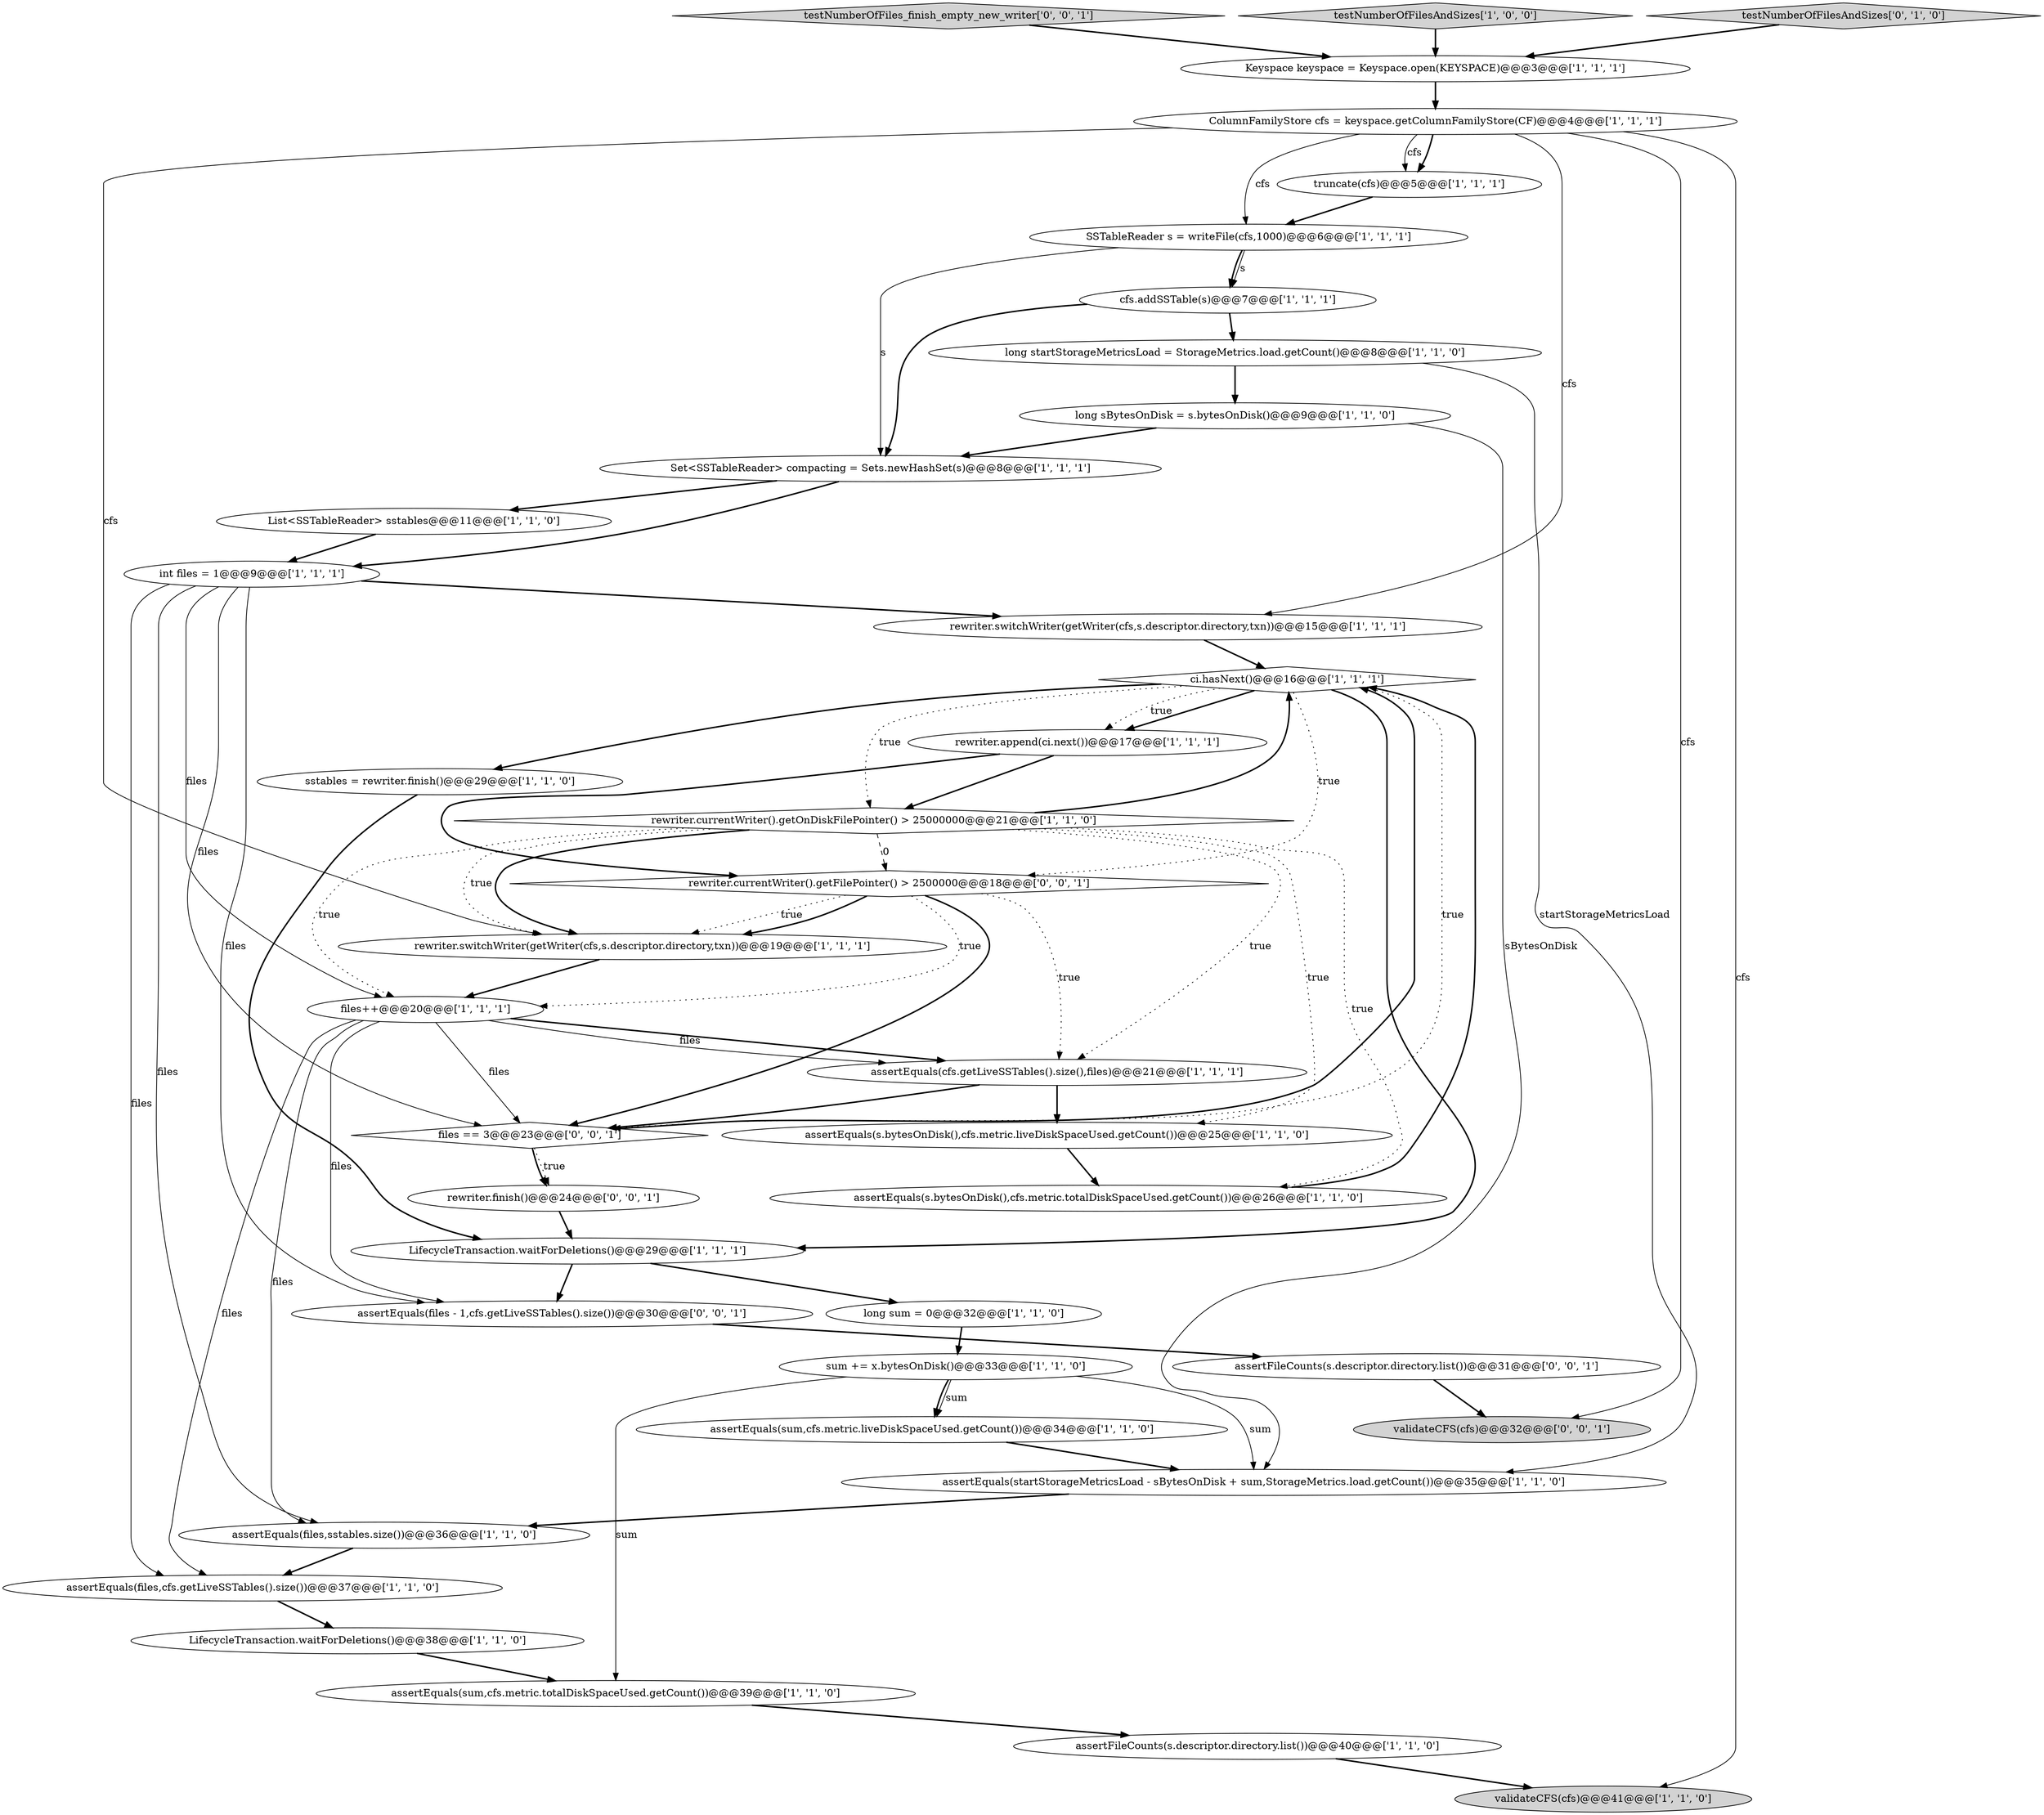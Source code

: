 digraph {
33 [style = filled, label = "assertEquals(files - 1,cfs.getLiveSSTables().size())@@@30@@@['0', '0', '1']", fillcolor = white, shape = ellipse image = "AAA0AAABBB3BBB"];
20 [style = filled, label = "long sum = 0@@@32@@@['1', '1', '0']", fillcolor = white, shape = ellipse image = "AAA0AAABBB1BBB"];
35 [style = filled, label = "testNumberOfFiles_finish_empty_new_writer['0', '0', '1']", fillcolor = lightgray, shape = diamond image = "AAA0AAABBB3BBB"];
6 [style = filled, label = "sum += x.bytesOnDisk()@@@33@@@['1', '1', '0']", fillcolor = white, shape = ellipse image = "AAA0AAABBB1BBB"];
29 [style = filled, label = "assertEquals(cfs.getLiveSSTables().size(),files)@@@21@@@['1', '1', '1']", fillcolor = white, shape = ellipse image = "AAA0AAABBB1BBB"];
37 [style = filled, label = "files == 3@@@23@@@['0', '0', '1']", fillcolor = white, shape = diamond image = "AAA0AAABBB3BBB"];
17 [style = filled, label = "cfs.addSSTable(s)@@@7@@@['1', '1', '1']", fillcolor = white, shape = ellipse image = "AAA0AAABBB1BBB"];
34 [style = filled, label = "rewriter.currentWriter().getFilePointer() > 2500000@@@18@@@['0', '0', '1']", fillcolor = white, shape = diamond image = "AAA0AAABBB3BBB"];
15 [style = filled, label = "int files = 1@@@9@@@['1', '1', '1']", fillcolor = white, shape = ellipse image = "AAA0AAABBB1BBB"];
13 [style = filled, label = "LifecycleTransaction.waitForDeletions()@@@38@@@['1', '1', '0']", fillcolor = white, shape = ellipse image = "AAA0AAABBB1BBB"];
1 [style = filled, label = "rewriter.switchWriter(getWriter(cfs,s.descriptor.directory,txn))@@@15@@@['1', '1', '1']", fillcolor = white, shape = ellipse image = "AAA0AAABBB1BBB"];
9 [style = filled, label = "assertEquals(files,cfs.getLiveSSTables().size())@@@37@@@['1', '1', '0']", fillcolor = white, shape = ellipse image = "AAA0AAABBB1BBB"];
39 [style = filled, label = "rewriter.finish()@@@24@@@['0', '0', '1']", fillcolor = white, shape = ellipse image = "AAA0AAABBB3BBB"];
0 [style = filled, label = "rewriter.append(ci.next())@@@17@@@['1', '1', '1']", fillcolor = white, shape = ellipse image = "AAA0AAABBB1BBB"];
7 [style = filled, label = "assertFileCounts(s.descriptor.directory.list())@@@40@@@['1', '1', '0']", fillcolor = white, shape = ellipse image = "AAA0AAABBB1BBB"];
24 [style = filled, label = "sstables = rewriter.finish()@@@29@@@['1', '1', '0']", fillcolor = white, shape = ellipse image = "AAA0AAABBB1BBB"];
3 [style = filled, label = "LifecycleTransaction.waitForDeletions()@@@29@@@['1', '1', '1']", fillcolor = white, shape = ellipse image = "AAA0AAABBB1BBB"];
18 [style = filled, label = "assertEquals(sum,cfs.metric.totalDiskSpaceUsed.getCount())@@@39@@@['1', '1', '0']", fillcolor = white, shape = ellipse image = "AAA0AAABBB1BBB"];
25 [style = filled, label = "rewriter.switchWriter(getWriter(cfs,s.descriptor.directory,txn))@@@19@@@['1', '1', '1']", fillcolor = white, shape = ellipse image = "AAA0AAABBB1BBB"];
27 [style = filled, label = "assertEquals(s.bytesOnDisk(),cfs.metric.totalDiskSpaceUsed.getCount())@@@26@@@['1', '1', '0']", fillcolor = white, shape = ellipse image = "AAA0AAABBB1BBB"];
2 [style = filled, label = "SSTableReader s = writeFile(cfs,1000)@@@6@@@['1', '1', '1']", fillcolor = white, shape = ellipse image = "AAA0AAABBB1BBB"];
31 [style = filled, label = "ci.hasNext()@@@16@@@['1', '1', '1']", fillcolor = white, shape = diamond image = "AAA0AAABBB1BBB"];
26 [style = filled, label = "ColumnFamilyStore cfs = keyspace.getColumnFamilyStore(CF)@@@4@@@['1', '1', '1']", fillcolor = white, shape = ellipse image = "AAA0AAABBB1BBB"];
22 [style = filled, label = "testNumberOfFilesAndSizes['1', '0', '0']", fillcolor = lightgray, shape = diamond image = "AAA0AAABBB1BBB"];
23 [style = filled, label = "files++@@@20@@@['1', '1', '1']", fillcolor = white, shape = ellipse image = "AAA0AAABBB1BBB"];
11 [style = filled, label = "assertEquals(startStorageMetricsLoad - sBytesOnDisk + sum,StorageMetrics.load.getCount())@@@35@@@['1', '1', '0']", fillcolor = white, shape = ellipse image = "AAA0AAABBB1BBB"];
5 [style = filled, label = "long sBytesOnDisk = s.bytesOnDisk()@@@9@@@['1', '1', '0']", fillcolor = white, shape = ellipse image = "AAA0AAABBB1BBB"];
19 [style = filled, label = "rewriter.currentWriter().getOnDiskFilePointer() > 25000000@@@21@@@['1', '1', '0']", fillcolor = white, shape = diamond image = "AAA0AAABBB1BBB"];
16 [style = filled, label = "validateCFS(cfs)@@@41@@@['1', '1', '0']", fillcolor = lightgray, shape = ellipse image = "AAA0AAABBB1BBB"];
8 [style = filled, label = "Keyspace keyspace = Keyspace.open(KEYSPACE)@@@3@@@['1', '1', '1']", fillcolor = white, shape = ellipse image = "AAA0AAABBB1BBB"];
38 [style = filled, label = "assertFileCounts(s.descriptor.directory.list())@@@31@@@['0', '0', '1']", fillcolor = white, shape = ellipse image = "AAA0AAABBB3BBB"];
14 [style = filled, label = "assertEquals(s.bytesOnDisk(),cfs.metric.liveDiskSpaceUsed.getCount())@@@25@@@['1', '1', '0']", fillcolor = white, shape = ellipse image = "AAA0AAABBB1BBB"];
36 [style = filled, label = "validateCFS(cfs)@@@32@@@['0', '0', '1']", fillcolor = lightgray, shape = ellipse image = "AAA0AAABBB3BBB"];
28 [style = filled, label = "List<SSTableReader> sstables@@@11@@@['1', '1', '0']", fillcolor = white, shape = ellipse image = "AAA0AAABBB1BBB"];
21 [style = filled, label = "assertEquals(sum,cfs.metric.liveDiskSpaceUsed.getCount())@@@34@@@['1', '1', '0']", fillcolor = white, shape = ellipse image = "AAA0AAABBB1BBB"];
30 [style = filled, label = "assertEquals(files,sstables.size())@@@36@@@['1', '1', '0']", fillcolor = white, shape = ellipse image = "AAA0AAABBB1BBB"];
32 [style = filled, label = "testNumberOfFilesAndSizes['0', '1', '0']", fillcolor = lightgray, shape = diamond image = "AAA0AAABBB2BBB"];
12 [style = filled, label = "Set<SSTableReader> compacting = Sets.newHashSet(s)@@@8@@@['1', '1', '1']", fillcolor = white, shape = ellipse image = "AAA0AAABBB1BBB"];
10 [style = filled, label = "long startStorageMetricsLoad = StorageMetrics.load.getCount()@@@8@@@['1', '1', '0']", fillcolor = white, shape = ellipse image = "AAA0AAABBB1BBB"];
4 [style = filled, label = "truncate(cfs)@@@5@@@['1', '1', '1']", fillcolor = white, shape = ellipse image = "AAA0AAABBB1BBB"];
34->29 [style = dotted, label="true"];
26->16 [style = solid, label="cfs"];
6->21 [style = solid, label="sum"];
15->9 [style = solid, label="files"];
34->23 [style = dotted, label="true"];
23->29 [style = bold, label=""];
22->8 [style = bold, label=""];
19->34 [style = dashed, label="0"];
6->18 [style = solid, label="sum"];
15->33 [style = solid, label="files"];
37->31 [style = bold, label=""];
6->11 [style = solid, label="sum"];
26->36 [style = solid, label="cfs"];
7->16 [style = bold, label=""];
29->14 [style = bold, label=""];
35->8 [style = bold, label=""];
31->34 [style = dotted, label="true"];
23->9 [style = solid, label="files"];
1->31 [style = bold, label=""];
23->29 [style = solid, label="files"];
31->19 [style = dotted, label="true"];
12->28 [style = bold, label=""];
0->19 [style = bold, label=""];
27->31 [style = bold, label=""];
19->27 [style = dotted, label="true"];
4->2 [style = bold, label=""];
3->33 [style = bold, label=""];
15->23 [style = solid, label="files"];
26->4 [style = bold, label=""];
26->25 [style = solid, label="cfs"];
19->25 [style = bold, label=""];
23->30 [style = solid, label="files"];
0->34 [style = bold, label=""];
19->29 [style = dotted, label="true"];
21->11 [style = bold, label=""];
23->33 [style = solid, label="files"];
31->3 [style = bold, label=""];
18->7 [style = bold, label=""];
24->3 [style = bold, label=""];
11->30 [style = bold, label=""];
13->18 [style = bold, label=""];
2->17 [style = bold, label=""];
17->10 [style = bold, label=""];
6->21 [style = bold, label=""];
31->0 [style = bold, label=""];
31->24 [style = bold, label=""];
10->11 [style = solid, label="startStorageMetricsLoad"];
15->30 [style = solid, label="files"];
30->9 [style = bold, label=""];
29->37 [style = bold, label=""];
31->0 [style = dotted, label="true"];
2->12 [style = solid, label="s"];
32->8 [style = bold, label=""];
17->12 [style = bold, label=""];
10->5 [style = bold, label=""];
14->27 [style = bold, label=""];
34->25 [style = dotted, label="true"];
37->39 [style = bold, label=""];
15->1 [style = bold, label=""];
19->14 [style = dotted, label="true"];
19->25 [style = dotted, label="true"];
34->25 [style = bold, label=""];
28->15 [style = bold, label=""];
15->37 [style = solid, label="files"];
31->37 [style = dotted, label="true"];
23->37 [style = solid, label="files"];
19->31 [style = bold, label=""];
25->23 [style = bold, label=""];
12->15 [style = bold, label=""];
39->3 [style = bold, label=""];
19->23 [style = dotted, label="true"];
38->36 [style = bold, label=""];
20->6 [style = bold, label=""];
26->4 [style = solid, label="cfs"];
26->2 [style = solid, label="cfs"];
3->20 [style = bold, label=""];
34->37 [style = bold, label=""];
5->12 [style = bold, label=""];
37->39 [style = dotted, label="true"];
2->17 [style = solid, label="s"];
33->38 [style = bold, label=""];
5->11 [style = solid, label="sBytesOnDisk"];
26->1 [style = solid, label="cfs"];
9->13 [style = bold, label=""];
8->26 [style = bold, label=""];
}
